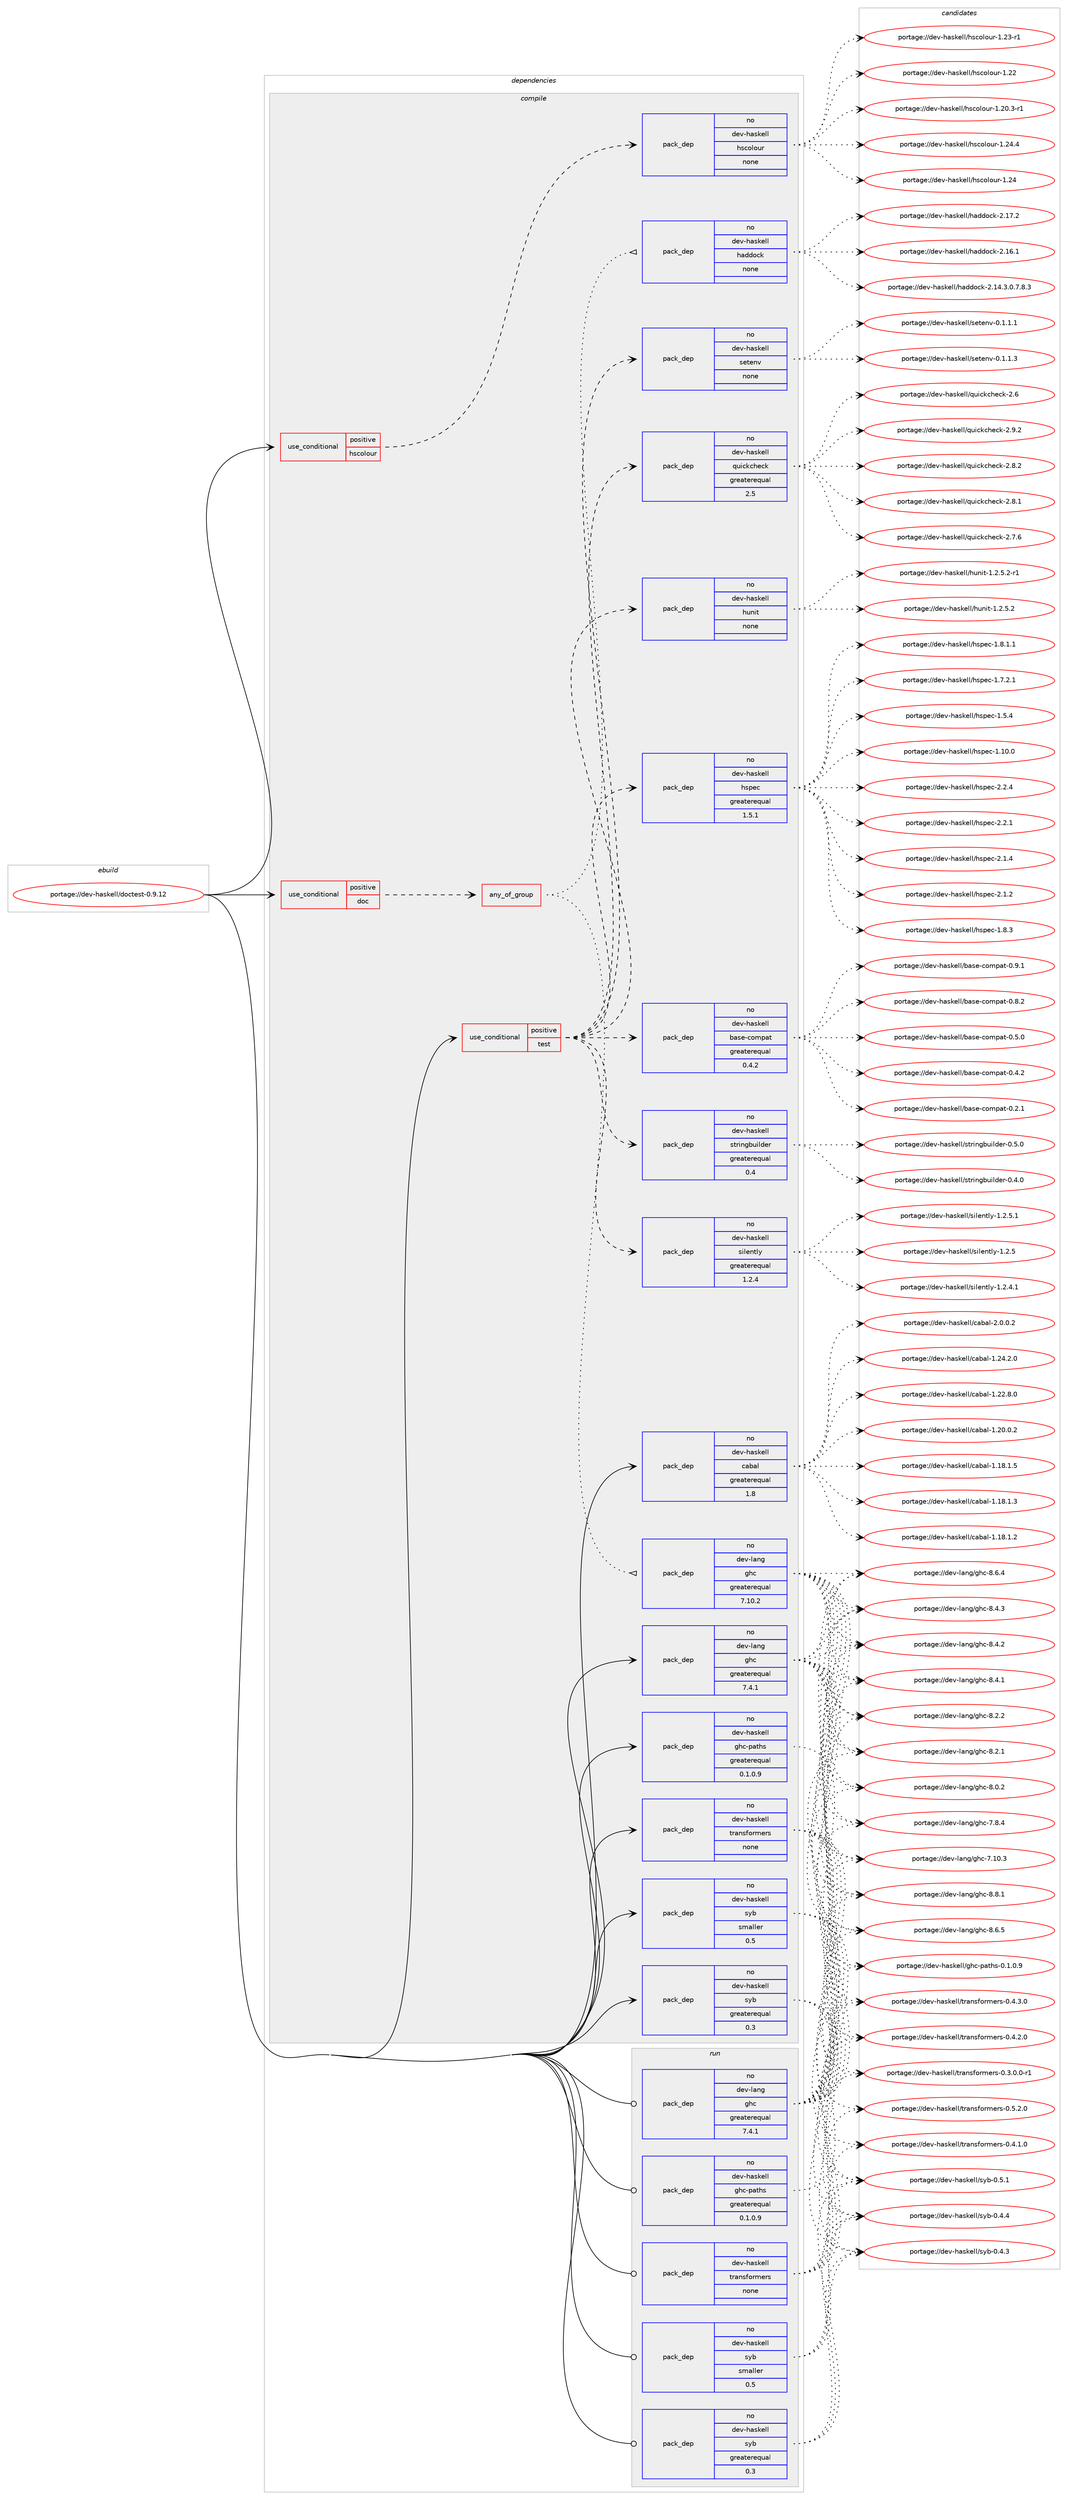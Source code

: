 digraph prolog {

# *************
# Graph options
# *************

newrank=true;
concentrate=true;
compound=true;
graph [rankdir=LR,fontname=Helvetica,fontsize=10,ranksep=1.5];#, ranksep=2.5, nodesep=0.2];
edge  [arrowhead=vee];
node  [fontname=Helvetica,fontsize=10];

# **********
# The ebuild
# **********

subgraph cluster_leftcol {
color=gray;
label=<<i>ebuild</i>>;
id [label="portage://dev-haskell/doctest-0.9.12", color=red, width=4, href="../dev-haskell/doctest-0.9.12.svg"];
}

# ****************
# The dependencies
# ****************

subgraph cluster_midcol {
color=gray;
label=<<i>dependencies</i>>;
subgraph cluster_compile {
fillcolor="#eeeeee";
style=filled;
label=<<i>compile</i>>;
subgraph cond134162 {
dependency564347 [label=<<TABLE BORDER="0" CELLBORDER="1" CELLSPACING="0" CELLPADDING="4"><TR><TD ROWSPAN="3" CELLPADDING="10">use_conditional</TD></TR><TR><TD>positive</TD></TR><TR><TD>doc</TD></TR></TABLE>>, shape=none, color=red];
subgraph any6529 {
dependency564348 [label=<<TABLE BORDER="0" CELLBORDER="1" CELLSPACING="0" CELLPADDING="4"><TR><TD CELLPADDING="10">any_of_group</TD></TR></TABLE>>, shape=none, color=red];subgraph pack423419 {
dependency564349 [label=<<TABLE BORDER="0" CELLBORDER="1" CELLSPACING="0" CELLPADDING="4" WIDTH="220"><TR><TD ROWSPAN="6" CELLPADDING="30">pack_dep</TD></TR><TR><TD WIDTH="110">no</TD></TR><TR><TD>dev-haskell</TD></TR><TR><TD>haddock</TD></TR><TR><TD>none</TD></TR><TR><TD></TD></TR></TABLE>>, shape=none, color=blue];
}
dependency564348:e -> dependency564349:w [weight=20,style="dotted",arrowhead="oinv"];
subgraph pack423420 {
dependency564350 [label=<<TABLE BORDER="0" CELLBORDER="1" CELLSPACING="0" CELLPADDING="4" WIDTH="220"><TR><TD ROWSPAN="6" CELLPADDING="30">pack_dep</TD></TR><TR><TD WIDTH="110">no</TD></TR><TR><TD>dev-lang</TD></TR><TR><TD>ghc</TD></TR><TR><TD>greaterequal</TD></TR><TR><TD>7.10.2</TD></TR></TABLE>>, shape=none, color=blue];
}
dependency564348:e -> dependency564350:w [weight=20,style="dotted",arrowhead="oinv"];
}
dependency564347:e -> dependency564348:w [weight=20,style="dashed",arrowhead="vee"];
}
id:e -> dependency564347:w [weight=20,style="solid",arrowhead="vee"];
subgraph cond134163 {
dependency564351 [label=<<TABLE BORDER="0" CELLBORDER="1" CELLSPACING="0" CELLPADDING="4"><TR><TD ROWSPAN="3" CELLPADDING="10">use_conditional</TD></TR><TR><TD>positive</TD></TR><TR><TD>hscolour</TD></TR></TABLE>>, shape=none, color=red];
subgraph pack423421 {
dependency564352 [label=<<TABLE BORDER="0" CELLBORDER="1" CELLSPACING="0" CELLPADDING="4" WIDTH="220"><TR><TD ROWSPAN="6" CELLPADDING="30">pack_dep</TD></TR><TR><TD WIDTH="110">no</TD></TR><TR><TD>dev-haskell</TD></TR><TR><TD>hscolour</TD></TR><TR><TD>none</TD></TR><TR><TD></TD></TR></TABLE>>, shape=none, color=blue];
}
dependency564351:e -> dependency564352:w [weight=20,style="dashed",arrowhead="vee"];
}
id:e -> dependency564351:w [weight=20,style="solid",arrowhead="vee"];
subgraph cond134164 {
dependency564353 [label=<<TABLE BORDER="0" CELLBORDER="1" CELLSPACING="0" CELLPADDING="4"><TR><TD ROWSPAN="3" CELLPADDING="10">use_conditional</TD></TR><TR><TD>positive</TD></TR><TR><TD>test</TD></TR></TABLE>>, shape=none, color=red];
subgraph pack423422 {
dependency564354 [label=<<TABLE BORDER="0" CELLBORDER="1" CELLSPACING="0" CELLPADDING="4" WIDTH="220"><TR><TD ROWSPAN="6" CELLPADDING="30">pack_dep</TD></TR><TR><TD WIDTH="110">no</TD></TR><TR><TD>dev-haskell</TD></TR><TR><TD>base-compat</TD></TR><TR><TD>greaterequal</TD></TR><TR><TD>0.4.2</TD></TR></TABLE>>, shape=none, color=blue];
}
dependency564353:e -> dependency564354:w [weight=20,style="dashed",arrowhead="vee"];
subgraph pack423423 {
dependency564355 [label=<<TABLE BORDER="0" CELLBORDER="1" CELLSPACING="0" CELLPADDING="4" WIDTH="220"><TR><TD ROWSPAN="6" CELLPADDING="30">pack_dep</TD></TR><TR><TD WIDTH="110">no</TD></TR><TR><TD>dev-haskell</TD></TR><TR><TD>hspec</TD></TR><TR><TD>greaterequal</TD></TR><TR><TD>1.5.1</TD></TR></TABLE>>, shape=none, color=blue];
}
dependency564353:e -> dependency564355:w [weight=20,style="dashed",arrowhead="vee"];
subgraph pack423424 {
dependency564356 [label=<<TABLE BORDER="0" CELLBORDER="1" CELLSPACING="0" CELLPADDING="4" WIDTH="220"><TR><TD ROWSPAN="6" CELLPADDING="30">pack_dep</TD></TR><TR><TD WIDTH="110">no</TD></TR><TR><TD>dev-haskell</TD></TR><TR><TD>hunit</TD></TR><TR><TD>none</TD></TR><TR><TD></TD></TR></TABLE>>, shape=none, color=blue];
}
dependency564353:e -> dependency564356:w [weight=20,style="dashed",arrowhead="vee"];
subgraph pack423425 {
dependency564357 [label=<<TABLE BORDER="0" CELLBORDER="1" CELLSPACING="0" CELLPADDING="4" WIDTH="220"><TR><TD ROWSPAN="6" CELLPADDING="30">pack_dep</TD></TR><TR><TD WIDTH="110">no</TD></TR><TR><TD>dev-haskell</TD></TR><TR><TD>quickcheck</TD></TR><TR><TD>greaterequal</TD></TR><TR><TD>2.5</TD></TR></TABLE>>, shape=none, color=blue];
}
dependency564353:e -> dependency564357:w [weight=20,style="dashed",arrowhead="vee"];
subgraph pack423426 {
dependency564358 [label=<<TABLE BORDER="0" CELLBORDER="1" CELLSPACING="0" CELLPADDING="4" WIDTH="220"><TR><TD ROWSPAN="6" CELLPADDING="30">pack_dep</TD></TR><TR><TD WIDTH="110">no</TD></TR><TR><TD>dev-haskell</TD></TR><TR><TD>setenv</TD></TR><TR><TD>none</TD></TR><TR><TD></TD></TR></TABLE>>, shape=none, color=blue];
}
dependency564353:e -> dependency564358:w [weight=20,style="dashed",arrowhead="vee"];
subgraph pack423427 {
dependency564359 [label=<<TABLE BORDER="0" CELLBORDER="1" CELLSPACING="0" CELLPADDING="4" WIDTH="220"><TR><TD ROWSPAN="6" CELLPADDING="30">pack_dep</TD></TR><TR><TD WIDTH="110">no</TD></TR><TR><TD>dev-haskell</TD></TR><TR><TD>silently</TD></TR><TR><TD>greaterequal</TD></TR><TR><TD>1.2.4</TD></TR></TABLE>>, shape=none, color=blue];
}
dependency564353:e -> dependency564359:w [weight=20,style="dashed",arrowhead="vee"];
subgraph pack423428 {
dependency564360 [label=<<TABLE BORDER="0" CELLBORDER="1" CELLSPACING="0" CELLPADDING="4" WIDTH="220"><TR><TD ROWSPAN="6" CELLPADDING="30">pack_dep</TD></TR><TR><TD WIDTH="110">no</TD></TR><TR><TD>dev-haskell</TD></TR><TR><TD>stringbuilder</TD></TR><TR><TD>greaterequal</TD></TR><TR><TD>0.4</TD></TR></TABLE>>, shape=none, color=blue];
}
dependency564353:e -> dependency564360:w [weight=20,style="dashed",arrowhead="vee"];
}
id:e -> dependency564353:w [weight=20,style="solid",arrowhead="vee"];
subgraph pack423429 {
dependency564361 [label=<<TABLE BORDER="0" CELLBORDER="1" CELLSPACING="0" CELLPADDING="4" WIDTH="220"><TR><TD ROWSPAN="6" CELLPADDING="30">pack_dep</TD></TR><TR><TD WIDTH="110">no</TD></TR><TR><TD>dev-haskell</TD></TR><TR><TD>cabal</TD></TR><TR><TD>greaterequal</TD></TR><TR><TD>1.8</TD></TR></TABLE>>, shape=none, color=blue];
}
id:e -> dependency564361:w [weight=20,style="solid",arrowhead="vee"];
subgraph pack423430 {
dependency564362 [label=<<TABLE BORDER="0" CELLBORDER="1" CELLSPACING="0" CELLPADDING="4" WIDTH="220"><TR><TD ROWSPAN="6" CELLPADDING="30">pack_dep</TD></TR><TR><TD WIDTH="110">no</TD></TR><TR><TD>dev-haskell</TD></TR><TR><TD>ghc-paths</TD></TR><TR><TD>greaterequal</TD></TR><TR><TD>0.1.0.9</TD></TR></TABLE>>, shape=none, color=blue];
}
id:e -> dependency564362:w [weight=20,style="solid",arrowhead="vee"];
subgraph pack423431 {
dependency564363 [label=<<TABLE BORDER="0" CELLBORDER="1" CELLSPACING="0" CELLPADDING="4" WIDTH="220"><TR><TD ROWSPAN="6" CELLPADDING="30">pack_dep</TD></TR><TR><TD WIDTH="110">no</TD></TR><TR><TD>dev-haskell</TD></TR><TR><TD>syb</TD></TR><TR><TD>greaterequal</TD></TR><TR><TD>0.3</TD></TR></TABLE>>, shape=none, color=blue];
}
id:e -> dependency564363:w [weight=20,style="solid",arrowhead="vee"];
subgraph pack423432 {
dependency564364 [label=<<TABLE BORDER="0" CELLBORDER="1" CELLSPACING="0" CELLPADDING="4" WIDTH="220"><TR><TD ROWSPAN="6" CELLPADDING="30">pack_dep</TD></TR><TR><TD WIDTH="110">no</TD></TR><TR><TD>dev-haskell</TD></TR><TR><TD>syb</TD></TR><TR><TD>smaller</TD></TR><TR><TD>0.5</TD></TR></TABLE>>, shape=none, color=blue];
}
id:e -> dependency564364:w [weight=20,style="solid",arrowhead="vee"];
subgraph pack423433 {
dependency564365 [label=<<TABLE BORDER="0" CELLBORDER="1" CELLSPACING="0" CELLPADDING="4" WIDTH="220"><TR><TD ROWSPAN="6" CELLPADDING="30">pack_dep</TD></TR><TR><TD WIDTH="110">no</TD></TR><TR><TD>dev-haskell</TD></TR><TR><TD>transformers</TD></TR><TR><TD>none</TD></TR><TR><TD></TD></TR></TABLE>>, shape=none, color=blue];
}
id:e -> dependency564365:w [weight=20,style="solid",arrowhead="vee"];
subgraph pack423434 {
dependency564366 [label=<<TABLE BORDER="0" CELLBORDER="1" CELLSPACING="0" CELLPADDING="4" WIDTH="220"><TR><TD ROWSPAN="6" CELLPADDING="30">pack_dep</TD></TR><TR><TD WIDTH="110">no</TD></TR><TR><TD>dev-lang</TD></TR><TR><TD>ghc</TD></TR><TR><TD>greaterequal</TD></TR><TR><TD>7.4.1</TD></TR></TABLE>>, shape=none, color=blue];
}
id:e -> dependency564366:w [weight=20,style="solid",arrowhead="vee"];
}
subgraph cluster_compileandrun {
fillcolor="#eeeeee";
style=filled;
label=<<i>compile and run</i>>;
}
subgraph cluster_run {
fillcolor="#eeeeee";
style=filled;
label=<<i>run</i>>;
subgraph pack423435 {
dependency564367 [label=<<TABLE BORDER="0" CELLBORDER="1" CELLSPACING="0" CELLPADDING="4" WIDTH="220"><TR><TD ROWSPAN="6" CELLPADDING="30">pack_dep</TD></TR><TR><TD WIDTH="110">no</TD></TR><TR><TD>dev-haskell</TD></TR><TR><TD>ghc-paths</TD></TR><TR><TD>greaterequal</TD></TR><TR><TD>0.1.0.9</TD></TR></TABLE>>, shape=none, color=blue];
}
id:e -> dependency564367:w [weight=20,style="solid",arrowhead="odot"];
subgraph pack423436 {
dependency564368 [label=<<TABLE BORDER="0" CELLBORDER="1" CELLSPACING="0" CELLPADDING="4" WIDTH="220"><TR><TD ROWSPAN="6" CELLPADDING="30">pack_dep</TD></TR><TR><TD WIDTH="110">no</TD></TR><TR><TD>dev-haskell</TD></TR><TR><TD>syb</TD></TR><TR><TD>greaterequal</TD></TR><TR><TD>0.3</TD></TR></TABLE>>, shape=none, color=blue];
}
id:e -> dependency564368:w [weight=20,style="solid",arrowhead="odot"];
subgraph pack423437 {
dependency564369 [label=<<TABLE BORDER="0" CELLBORDER="1" CELLSPACING="0" CELLPADDING="4" WIDTH="220"><TR><TD ROWSPAN="6" CELLPADDING="30">pack_dep</TD></TR><TR><TD WIDTH="110">no</TD></TR><TR><TD>dev-haskell</TD></TR><TR><TD>syb</TD></TR><TR><TD>smaller</TD></TR><TR><TD>0.5</TD></TR></TABLE>>, shape=none, color=blue];
}
id:e -> dependency564369:w [weight=20,style="solid",arrowhead="odot"];
subgraph pack423438 {
dependency564370 [label=<<TABLE BORDER="0" CELLBORDER="1" CELLSPACING="0" CELLPADDING="4" WIDTH="220"><TR><TD ROWSPAN="6" CELLPADDING="30">pack_dep</TD></TR><TR><TD WIDTH="110">no</TD></TR><TR><TD>dev-haskell</TD></TR><TR><TD>transformers</TD></TR><TR><TD>none</TD></TR><TR><TD></TD></TR></TABLE>>, shape=none, color=blue];
}
id:e -> dependency564370:w [weight=20,style="solid",arrowhead="odot"];
subgraph pack423439 {
dependency564371 [label=<<TABLE BORDER="0" CELLBORDER="1" CELLSPACING="0" CELLPADDING="4" WIDTH="220"><TR><TD ROWSPAN="6" CELLPADDING="30">pack_dep</TD></TR><TR><TD WIDTH="110">no</TD></TR><TR><TD>dev-lang</TD></TR><TR><TD>ghc</TD></TR><TR><TD>greaterequal</TD></TR><TR><TD>7.4.1</TD></TR></TABLE>>, shape=none, color=blue];
}
id:e -> dependency564371:w [weight=20,style="solid",arrowhead="odot"];
}
}

# **************
# The candidates
# **************

subgraph cluster_choices {
rank=same;
color=gray;
label=<<i>candidates</i>>;

subgraph choice423419 {
color=black;
nodesep=1;
choice100101118451049711510710110810847104971001001119910745504649554650 [label="portage://dev-haskell/haddock-2.17.2", color=red, width=4,href="../dev-haskell/haddock-2.17.2.svg"];
choice100101118451049711510710110810847104971001001119910745504649544649 [label="portage://dev-haskell/haddock-2.16.1", color=red, width=4,href="../dev-haskell/haddock-2.16.1.svg"];
choice1001011184510497115107101108108471049710010011199107455046495246514648465546564651 [label="portage://dev-haskell/haddock-2.14.3.0.7.8.3", color=red, width=4,href="../dev-haskell/haddock-2.14.3.0.7.8.3.svg"];
dependency564349:e -> choice100101118451049711510710110810847104971001001119910745504649554650:w [style=dotted,weight="100"];
dependency564349:e -> choice100101118451049711510710110810847104971001001119910745504649544649:w [style=dotted,weight="100"];
dependency564349:e -> choice1001011184510497115107101108108471049710010011199107455046495246514648465546564651:w [style=dotted,weight="100"];
}
subgraph choice423420 {
color=black;
nodesep=1;
choice10010111845108971101034710310499455646564649 [label="portage://dev-lang/ghc-8.8.1", color=red, width=4,href="../dev-lang/ghc-8.8.1.svg"];
choice10010111845108971101034710310499455646544653 [label="portage://dev-lang/ghc-8.6.5", color=red, width=4,href="../dev-lang/ghc-8.6.5.svg"];
choice10010111845108971101034710310499455646544652 [label="portage://dev-lang/ghc-8.6.4", color=red, width=4,href="../dev-lang/ghc-8.6.4.svg"];
choice10010111845108971101034710310499455646524651 [label="portage://dev-lang/ghc-8.4.3", color=red, width=4,href="../dev-lang/ghc-8.4.3.svg"];
choice10010111845108971101034710310499455646524650 [label="portage://dev-lang/ghc-8.4.2", color=red, width=4,href="../dev-lang/ghc-8.4.2.svg"];
choice10010111845108971101034710310499455646524649 [label="portage://dev-lang/ghc-8.4.1", color=red, width=4,href="../dev-lang/ghc-8.4.1.svg"];
choice10010111845108971101034710310499455646504650 [label="portage://dev-lang/ghc-8.2.2", color=red, width=4,href="../dev-lang/ghc-8.2.2.svg"];
choice10010111845108971101034710310499455646504649 [label="portage://dev-lang/ghc-8.2.1", color=red, width=4,href="../dev-lang/ghc-8.2.1.svg"];
choice10010111845108971101034710310499455646484650 [label="portage://dev-lang/ghc-8.0.2", color=red, width=4,href="../dev-lang/ghc-8.0.2.svg"];
choice10010111845108971101034710310499455546564652 [label="portage://dev-lang/ghc-7.8.4", color=red, width=4,href="../dev-lang/ghc-7.8.4.svg"];
choice1001011184510897110103471031049945554649484651 [label="portage://dev-lang/ghc-7.10.3", color=red, width=4,href="../dev-lang/ghc-7.10.3.svg"];
dependency564350:e -> choice10010111845108971101034710310499455646564649:w [style=dotted,weight="100"];
dependency564350:e -> choice10010111845108971101034710310499455646544653:w [style=dotted,weight="100"];
dependency564350:e -> choice10010111845108971101034710310499455646544652:w [style=dotted,weight="100"];
dependency564350:e -> choice10010111845108971101034710310499455646524651:w [style=dotted,weight="100"];
dependency564350:e -> choice10010111845108971101034710310499455646524650:w [style=dotted,weight="100"];
dependency564350:e -> choice10010111845108971101034710310499455646524649:w [style=dotted,weight="100"];
dependency564350:e -> choice10010111845108971101034710310499455646504650:w [style=dotted,weight="100"];
dependency564350:e -> choice10010111845108971101034710310499455646504649:w [style=dotted,weight="100"];
dependency564350:e -> choice10010111845108971101034710310499455646484650:w [style=dotted,weight="100"];
dependency564350:e -> choice10010111845108971101034710310499455546564652:w [style=dotted,weight="100"];
dependency564350:e -> choice1001011184510897110103471031049945554649484651:w [style=dotted,weight="100"];
}
subgraph choice423421 {
color=black;
nodesep=1;
choice1001011184510497115107101108108471041159911110811111711445494650524652 [label="portage://dev-haskell/hscolour-1.24.4", color=red, width=4,href="../dev-haskell/hscolour-1.24.4.svg"];
choice100101118451049711510710110810847104115991111081111171144549465052 [label="portage://dev-haskell/hscolour-1.24", color=red, width=4,href="../dev-haskell/hscolour-1.24.svg"];
choice1001011184510497115107101108108471041159911110811111711445494650514511449 [label="portage://dev-haskell/hscolour-1.23-r1", color=red, width=4,href="../dev-haskell/hscolour-1.23-r1.svg"];
choice100101118451049711510710110810847104115991111081111171144549465050 [label="portage://dev-haskell/hscolour-1.22", color=red, width=4,href="../dev-haskell/hscolour-1.22.svg"];
choice10010111845104971151071011081084710411599111108111117114454946504846514511449 [label="portage://dev-haskell/hscolour-1.20.3-r1", color=red, width=4,href="../dev-haskell/hscolour-1.20.3-r1.svg"];
dependency564352:e -> choice1001011184510497115107101108108471041159911110811111711445494650524652:w [style=dotted,weight="100"];
dependency564352:e -> choice100101118451049711510710110810847104115991111081111171144549465052:w [style=dotted,weight="100"];
dependency564352:e -> choice1001011184510497115107101108108471041159911110811111711445494650514511449:w [style=dotted,weight="100"];
dependency564352:e -> choice100101118451049711510710110810847104115991111081111171144549465050:w [style=dotted,weight="100"];
dependency564352:e -> choice10010111845104971151071011081084710411599111108111117114454946504846514511449:w [style=dotted,weight="100"];
}
subgraph choice423422 {
color=black;
nodesep=1;
choice1001011184510497115107101108108479897115101459911110911297116454846574649 [label="portage://dev-haskell/base-compat-0.9.1", color=red, width=4,href="../dev-haskell/base-compat-0.9.1.svg"];
choice1001011184510497115107101108108479897115101459911110911297116454846564650 [label="portage://dev-haskell/base-compat-0.8.2", color=red, width=4,href="../dev-haskell/base-compat-0.8.2.svg"];
choice1001011184510497115107101108108479897115101459911110911297116454846534648 [label="portage://dev-haskell/base-compat-0.5.0", color=red, width=4,href="../dev-haskell/base-compat-0.5.0.svg"];
choice1001011184510497115107101108108479897115101459911110911297116454846524650 [label="portage://dev-haskell/base-compat-0.4.2", color=red, width=4,href="../dev-haskell/base-compat-0.4.2.svg"];
choice1001011184510497115107101108108479897115101459911110911297116454846504649 [label="portage://dev-haskell/base-compat-0.2.1", color=red, width=4,href="../dev-haskell/base-compat-0.2.1.svg"];
dependency564354:e -> choice1001011184510497115107101108108479897115101459911110911297116454846574649:w [style=dotted,weight="100"];
dependency564354:e -> choice1001011184510497115107101108108479897115101459911110911297116454846564650:w [style=dotted,weight="100"];
dependency564354:e -> choice1001011184510497115107101108108479897115101459911110911297116454846534648:w [style=dotted,weight="100"];
dependency564354:e -> choice1001011184510497115107101108108479897115101459911110911297116454846524650:w [style=dotted,weight="100"];
dependency564354:e -> choice1001011184510497115107101108108479897115101459911110911297116454846504649:w [style=dotted,weight="100"];
}
subgraph choice423423 {
color=black;
nodesep=1;
choice10010111845104971151071011081084710411511210199455046504652 [label="portage://dev-haskell/hspec-2.2.4", color=red, width=4,href="../dev-haskell/hspec-2.2.4.svg"];
choice10010111845104971151071011081084710411511210199455046504649 [label="portage://dev-haskell/hspec-2.2.1", color=red, width=4,href="../dev-haskell/hspec-2.2.1.svg"];
choice10010111845104971151071011081084710411511210199455046494652 [label="portage://dev-haskell/hspec-2.1.4", color=red, width=4,href="../dev-haskell/hspec-2.1.4.svg"];
choice10010111845104971151071011081084710411511210199455046494650 [label="portage://dev-haskell/hspec-2.1.2", color=red, width=4,href="../dev-haskell/hspec-2.1.2.svg"];
choice10010111845104971151071011081084710411511210199454946564651 [label="portage://dev-haskell/hspec-1.8.3", color=red, width=4,href="../dev-haskell/hspec-1.8.3.svg"];
choice100101118451049711510710110810847104115112101994549465646494649 [label="portage://dev-haskell/hspec-1.8.1.1", color=red, width=4,href="../dev-haskell/hspec-1.8.1.1.svg"];
choice100101118451049711510710110810847104115112101994549465546504649 [label="portage://dev-haskell/hspec-1.7.2.1", color=red, width=4,href="../dev-haskell/hspec-1.7.2.1.svg"];
choice10010111845104971151071011081084710411511210199454946534652 [label="portage://dev-haskell/hspec-1.5.4", color=red, width=4,href="../dev-haskell/hspec-1.5.4.svg"];
choice1001011184510497115107101108108471041151121019945494649484648 [label="portage://dev-haskell/hspec-1.10.0", color=red, width=4,href="../dev-haskell/hspec-1.10.0.svg"];
dependency564355:e -> choice10010111845104971151071011081084710411511210199455046504652:w [style=dotted,weight="100"];
dependency564355:e -> choice10010111845104971151071011081084710411511210199455046504649:w [style=dotted,weight="100"];
dependency564355:e -> choice10010111845104971151071011081084710411511210199455046494652:w [style=dotted,weight="100"];
dependency564355:e -> choice10010111845104971151071011081084710411511210199455046494650:w [style=dotted,weight="100"];
dependency564355:e -> choice10010111845104971151071011081084710411511210199454946564651:w [style=dotted,weight="100"];
dependency564355:e -> choice100101118451049711510710110810847104115112101994549465646494649:w [style=dotted,weight="100"];
dependency564355:e -> choice100101118451049711510710110810847104115112101994549465546504649:w [style=dotted,weight="100"];
dependency564355:e -> choice10010111845104971151071011081084710411511210199454946534652:w [style=dotted,weight="100"];
dependency564355:e -> choice1001011184510497115107101108108471041151121019945494649484648:w [style=dotted,weight="100"];
}
subgraph choice423424 {
color=black;
nodesep=1;
choice10010111845104971151071011081084710411711010511645494650465346504511449 [label="portage://dev-haskell/hunit-1.2.5.2-r1", color=red, width=4,href="../dev-haskell/hunit-1.2.5.2-r1.svg"];
choice1001011184510497115107101108108471041171101051164549465046534650 [label="portage://dev-haskell/hunit-1.2.5.2", color=red, width=4,href="../dev-haskell/hunit-1.2.5.2.svg"];
dependency564356:e -> choice10010111845104971151071011081084710411711010511645494650465346504511449:w [style=dotted,weight="100"];
dependency564356:e -> choice1001011184510497115107101108108471041171101051164549465046534650:w [style=dotted,weight="100"];
}
subgraph choice423425 {
color=black;
nodesep=1;
choice100101118451049711510710110810847113117105991079910410199107455046574650 [label="portage://dev-haskell/quickcheck-2.9.2", color=red, width=4,href="../dev-haskell/quickcheck-2.9.2.svg"];
choice100101118451049711510710110810847113117105991079910410199107455046564650 [label="portage://dev-haskell/quickcheck-2.8.2", color=red, width=4,href="../dev-haskell/quickcheck-2.8.2.svg"];
choice100101118451049711510710110810847113117105991079910410199107455046564649 [label="portage://dev-haskell/quickcheck-2.8.1", color=red, width=4,href="../dev-haskell/quickcheck-2.8.1.svg"];
choice100101118451049711510710110810847113117105991079910410199107455046554654 [label="portage://dev-haskell/quickcheck-2.7.6", color=red, width=4,href="../dev-haskell/quickcheck-2.7.6.svg"];
choice10010111845104971151071011081084711311710599107991041019910745504654 [label="portage://dev-haskell/quickcheck-2.6", color=red, width=4,href="../dev-haskell/quickcheck-2.6.svg"];
dependency564357:e -> choice100101118451049711510710110810847113117105991079910410199107455046574650:w [style=dotted,weight="100"];
dependency564357:e -> choice100101118451049711510710110810847113117105991079910410199107455046564650:w [style=dotted,weight="100"];
dependency564357:e -> choice100101118451049711510710110810847113117105991079910410199107455046564649:w [style=dotted,weight="100"];
dependency564357:e -> choice100101118451049711510710110810847113117105991079910410199107455046554654:w [style=dotted,weight="100"];
dependency564357:e -> choice10010111845104971151071011081084711311710599107991041019910745504654:w [style=dotted,weight="100"];
}
subgraph choice423426 {
color=black;
nodesep=1;
choice1001011184510497115107101108108471151011161011101184548464946494651 [label="portage://dev-haskell/setenv-0.1.1.3", color=red, width=4,href="../dev-haskell/setenv-0.1.1.3.svg"];
choice1001011184510497115107101108108471151011161011101184548464946494649 [label="portage://dev-haskell/setenv-0.1.1.1", color=red, width=4,href="../dev-haskell/setenv-0.1.1.1.svg"];
dependency564358:e -> choice1001011184510497115107101108108471151011161011101184548464946494651:w [style=dotted,weight="100"];
dependency564358:e -> choice1001011184510497115107101108108471151011161011101184548464946494649:w [style=dotted,weight="100"];
}
subgraph choice423427 {
color=black;
nodesep=1;
choice1001011184510497115107101108108471151051081011101161081214549465046534649 [label="portage://dev-haskell/silently-1.2.5.1", color=red, width=4,href="../dev-haskell/silently-1.2.5.1.svg"];
choice100101118451049711510710110810847115105108101110116108121454946504653 [label="portage://dev-haskell/silently-1.2.5", color=red, width=4,href="../dev-haskell/silently-1.2.5.svg"];
choice1001011184510497115107101108108471151051081011101161081214549465046524649 [label="portage://dev-haskell/silently-1.2.4.1", color=red, width=4,href="../dev-haskell/silently-1.2.4.1.svg"];
dependency564359:e -> choice1001011184510497115107101108108471151051081011101161081214549465046534649:w [style=dotted,weight="100"];
dependency564359:e -> choice100101118451049711510710110810847115105108101110116108121454946504653:w [style=dotted,weight="100"];
dependency564359:e -> choice1001011184510497115107101108108471151051081011101161081214549465046524649:w [style=dotted,weight="100"];
}
subgraph choice423428 {
color=black;
nodesep=1;
choice10010111845104971151071011081084711511611410511010398117105108100101114454846534648 [label="portage://dev-haskell/stringbuilder-0.5.0", color=red, width=4,href="../dev-haskell/stringbuilder-0.5.0.svg"];
choice10010111845104971151071011081084711511611410511010398117105108100101114454846524648 [label="portage://dev-haskell/stringbuilder-0.4.0", color=red, width=4,href="../dev-haskell/stringbuilder-0.4.0.svg"];
dependency564360:e -> choice10010111845104971151071011081084711511611410511010398117105108100101114454846534648:w [style=dotted,weight="100"];
dependency564360:e -> choice10010111845104971151071011081084711511611410511010398117105108100101114454846524648:w [style=dotted,weight="100"];
}
subgraph choice423429 {
color=black;
nodesep=1;
choice100101118451049711510710110810847999798971084550464846484650 [label="portage://dev-haskell/cabal-2.0.0.2", color=red, width=4,href="../dev-haskell/cabal-2.0.0.2.svg"];
choice10010111845104971151071011081084799979897108454946505246504648 [label="portage://dev-haskell/cabal-1.24.2.0", color=red, width=4,href="../dev-haskell/cabal-1.24.2.0.svg"];
choice10010111845104971151071011081084799979897108454946505046564648 [label="portage://dev-haskell/cabal-1.22.8.0", color=red, width=4,href="../dev-haskell/cabal-1.22.8.0.svg"];
choice10010111845104971151071011081084799979897108454946504846484650 [label="portage://dev-haskell/cabal-1.20.0.2", color=red, width=4,href="../dev-haskell/cabal-1.20.0.2.svg"];
choice10010111845104971151071011081084799979897108454946495646494653 [label="portage://dev-haskell/cabal-1.18.1.5", color=red, width=4,href="../dev-haskell/cabal-1.18.1.5.svg"];
choice10010111845104971151071011081084799979897108454946495646494651 [label="portage://dev-haskell/cabal-1.18.1.3", color=red, width=4,href="../dev-haskell/cabal-1.18.1.3.svg"];
choice10010111845104971151071011081084799979897108454946495646494650 [label="portage://dev-haskell/cabal-1.18.1.2", color=red, width=4,href="../dev-haskell/cabal-1.18.1.2.svg"];
dependency564361:e -> choice100101118451049711510710110810847999798971084550464846484650:w [style=dotted,weight="100"];
dependency564361:e -> choice10010111845104971151071011081084799979897108454946505246504648:w [style=dotted,weight="100"];
dependency564361:e -> choice10010111845104971151071011081084799979897108454946505046564648:w [style=dotted,weight="100"];
dependency564361:e -> choice10010111845104971151071011081084799979897108454946504846484650:w [style=dotted,weight="100"];
dependency564361:e -> choice10010111845104971151071011081084799979897108454946495646494653:w [style=dotted,weight="100"];
dependency564361:e -> choice10010111845104971151071011081084799979897108454946495646494651:w [style=dotted,weight="100"];
dependency564361:e -> choice10010111845104971151071011081084799979897108454946495646494650:w [style=dotted,weight="100"];
}
subgraph choice423430 {
color=black;
nodesep=1;
choice1001011184510497115107101108108471031049945112971161041154548464946484657 [label="portage://dev-haskell/ghc-paths-0.1.0.9", color=red, width=4,href="../dev-haskell/ghc-paths-0.1.0.9.svg"];
dependency564362:e -> choice1001011184510497115107101108108471031049945112971161041154548464946484657:w [style=dotted,weight="100"];
}
subgraph choice423431 {
color=black;
nodesep=1;
choice10010111845104971151071011081084711512198454846534649 [label="portage://dev-haskell/syb-0.5.1", color=red, width=4,href="../dev-haskell/syb-0.5.1.svg"];
choice10010111845104971151071011081084711512198454846524652 [label="portage://dev-haskell/syb-0.4.4", color=red, width=4,href="../dev-haskell/syb-0.4.4.svg"];
choice10010111845104971151071011081084711512198454846524651 [label="portage://dev-haskell/syb-0.4.3", color=red, width=4,href="../dev-haskell/syb-0.4.3.svg"];
dependency564363:e -> choice10010111845104971151071011081084711512198454846534649:w [style=dotted,weight="100"];
dependency564363:e -> choice10010111845104971151071011081084711512198454846524652:w [style=dotted,weight="100"];
dependency564363:e -> choice10010111845104971151071011081084711512198454846524651:w [style=dotted,weight="100"];
}
subgraph choice423432 {
color=black;
nodesep=1;
choice10010111845104971151071011081084711512198454846534649 [label="portage://dev-haskell/syb-0.5.1", color=red, width=4,href="../dev-haskell/syb-0.5.1.svg"];
choice10010111845104971151071011081084711512198454846524652 [label="portage://dev-haskell/syb-0.4.4", color=red, width=4,href="../dev-haskell/syb-0.4.4.svg"];
choice10010111845104971151071011081084711512198454846524651 [label="portage://dev-haskell/syb-0.4.3", color=red, width=4,href="../dev-haskell/syb-0.4.3.svg"];
dependency564364:e -> choice10010111845104971151071011081084711512198454846534649:w [style=dotted,weight="100"];
dependency564364:e -> choice10010111845104971151071011081084711512198454846524652:w [style=dotted,weight="100"];
dependency564364:e -> choice10010111845104971151071011081084711512198454846524651:w [style=dotted,weight="100"];
}
subgraph choice423433 {
color=black;
nodesep=1;
choice100101118451049711510710110810847116114971101151021111141091011141154548465346504648 [label="portage://dev-haskell/transformers-0.5.2.0", color=red, width=4,href="../dev-haskell/transformers-0.5.2.0.svg"];
choice100101118451049711510710110810847116114971101151021111141091011141154548465246514648 [label="portage://dev-haskell/transformers-0.4.3.0", color=red, width=4,href="../dev-haskell/transformers-0.4.3.0.svg"];
choice100101118451049711510710110810847116114971101151021111141091011141154548465246504648 [label="portage://dev-haskell/transformers-0.4.2.0", color=red, width=4,href="../dev-haskell/transformers-0.4.2.0.svg"];
choice100101118451049711510710110810847116114971101151021111141091011141154548465246494648 [label="portage://dev-haskell/transformers-0.4.1.0", color=red, width=4,href="../dev-haskell/transformers-0.4.1.0.svg"];
choice1001011184510497115107101108108471161149711011510211111410910111411545484651464846484511449 [label="portage://dev-haskell/transformers-0.3.0.0-r1", color=red, width=4,href="../dev-haskell/transformers-0.3.0.0-r1.svg"];
dependency564365:e -> choice100101118451049711510710110810847116114971101151021111141091011141154548465346504648:w [style=dotted,weight="100"];
dependency564365:e -> choice100101118451049711510710110810847116114971101151021111141091011141154548465246514648:w [style=dotted,weight="100"];
dependency564365:e -> choice100101118451049711510710110810847116114971101151021111141091011141154548465246504648:w [style=dotted,weight="100"];
dependency564365:e -> choice100101118451049711510710110810847116114971101151021111141091011141154548465246494648:w [style=dotted,weight="100"];
dependency564365:e -> choice1001011184510497115107101108108471161149711011510211111410910111411545484651464846484511449:w [style=dotted,weight="100"];
}
subgraph choice423434 {
color=black;
nodesep=1;
choice10010111845108971101034710310499455646564649 [label="portage://dev-lang/ghc-8.8.1", color=red, width=4,href="../dev-lang/ghc-8.8.1.svg"];
choice10010111845108971101034710310499455646544653 [label="portage://dev-lang/ghc-8.6.5", color=red, width=4,href="../dev-lang/ghc-8.6.5.svg"];
choice10010111845108971101034710310499455646544652 [label="portage://dev-lang/ghc-8.6.4", color=red, width=4,href="../dev-lang/ghc-8.6.4.svg"];
choice10010111845108971101034710310499455646524651 [label="portage://dev-lang/ghc-8.4.3", color=red, width=4,href="../dev-lang/ghc-8.4.3.svg"];
choice10010111845108971101034710310499455646524650 [label="portage://dev-lang/ghc-8.4.2", color=red, width=4,href="../dev-lang/ghc-8.4.2.svg"];
choice10010111845108971101034710310499455646524649 [label="portage://dev-lang/ghc-8.4.1", color=red, width=4,href="../dev-lang/ghc-8.4.1.svg"];
choice10010111845108971101034710310499455646504650 [label="portage://dev-lang/ghc-8.2.2", color=red, width=4,href="../dev-lang/ghc-8.2.2.svg"];
choice10010111845108971101034710310499455646504649 [label="portage://dev-lang/ghc-8.2.1", color=red, width=4,href="../dev-lang/ghc-8.2.1.svg"];
choice10010111845108971101034710310499455646484650 [label="portage://dev-lang/ghc-8.0.2", color=red, width=4,href="../dev-lang/ghc-8.0.2.svg"];
choice10010111845108971101034710310499455546564652 [label="portage://dev-lang/ghc-7.8.4", color=red, width=4,href="../dev-lang/ghc-7.8.4.svg"];
choice1001011184510897110103471031049945554649484651 [label="portage://dev-lang/ghc-7.10.3", color=red, width=4,href="../dev-lang/ghc-7.10.3.svg"];
dependency564366:e -> choice10010111845108971101034710310499455646564649:w [style=dotted,weight="100"];
dependency564366:e -> choice10010111845108971101034710310499455646544653:w [style=dotted,weight="100"];
dependency564366:e -> choice10010111845108971101034710310499455646544652:w [style=dotted,weight="100"];
dependency564366:e -> choice10010111845108971101034710310499455646524651:w [style=dotted,weight="100"];
dependency564366:e -> choice10010111845108971101034710310499455646524650:w [style=dotted,weight="100"];
dependency564366:e -> choice10010111845108971101034710310499455646524649:w [style=dotted,weight="100"];
dependency564366:e -> choice10010111845108971101034710310499455646504650:w [style=dotted,weight="100"];
dependency564366:e -> choice10010111845108971101034710310499455646504649:w [style=dotted,weight="100"];
dependency564366:e -> choice10010111845108971101034710310499455646484650:w [style=dotted,weight="100"];
dependency564366:e -> choice10010111845108971101034710310499455546564652:w [style=dotted,weight="100"];
dependency564366:e -> choice1001011184510897110103471031049945554649484651:w [style=dotted,weight="100"];
}
subgraph choice423435 {
color=black;
nodesep=1;
choice1001011184510497115107101108108471031049945112971161041154548464946484657 [label="portage://dev-haskell/ghc-paths-0.1.0.9", color=red, width=4,href="../dev-haskell/ghc-paths-0.1.0.9.svg"];
dependency564367:e -> choice1001011184510497115107101108108471031049945112971161041154548464946484657:w [style=dotted,weight="100"];
}
subgraph choice423436 {
color=black;
nodesep=1;
choice10010111845104971151071011081084711512198454846534649 [label="portage://dev-haskell/syb-0.5.1", color=red, width=4,href="../dev-haskell/syb-0.5.1.svg"];
choice10010111845104971151071011081084711512198454846524652 [label="portage://dev-haskell/syb-0.4.4", color=red, width=4,href="../dev-haskell/syb-0.4.4.svg"];
choice10010111845104971151071011081084711512198454846524651 [label="portage://dev-haskell/syb-0.4.3", color=red, width=4,href="../dev-haskell/syb-0.4.3.svg"];
dependency564368:e -> choice10010111845104971151071011081084711512198454846534649:w [style=dotted,weight="100"];
dependency564368:e -> choice10010111845104971151071011081084711512198454846524652:w [style=dotted,weight="100"];
dependency564368:e -> choice10010111845104971151071011081084711512198454846524651:w [style=dotted,weight="100"];
}
subgraph choice423437 {
color=black;
nodesep=1;
choice10010111845104971151071011081084711512198454846534649 [label="portage://dev-haskell/syb-0.5.1", color=red, width=4,href="../dev-haskell/syb-0.5.1.svg"];
choice10010111845104971151071011081084711512198454846524652 [label="portage://dev-haskell/syb-0.4.4", color=red, width=4,href="../dev-haskell/syb-0.4.4.svg"];
choice10010111845104971151071011081084711512198454846524651 [label="portage://dev-haskell/syb-0.4.3", color=red, width=4,href="../dev-haskell/syb-0.4.3.svg"];
dependency564369:e -> choice10010111845104971151071011081084711512198454846534649:w [style=dotted,weight="100"];
dependency564369:e -> choice10010111845104971151071011081084711512198454846524652:w [style=dotted,weight="100"];
dependency564369:e -> choice10010111845104971151071011081084711512198454846524651:w [style=dotted,weight="100"];
}
subgraph choice423438 {
color=black;
nodesep=1;
choice100101118451049711510710110810847116114971101151021111141091011141154548465346504648 [label="portage://dev-haskell/transformers-0.5.2.0", color=red, width=4,href="../dev-haskell/transformers-0.5.2.0.svg"];
choice100101118451049711510710110810847116114971101151021111141091011141154548465246514648 [label="portage://dev-haskell/transformers-0.4.3.0", color=red, width=4,href="../dev-haskell/transformers-0.4.3.0.svg"];
choice100101118451049711510710110810847116114971101151021111141091011141154548465246504648 [label="portage://dev-haskell/transformers-0.4.2.0", color=red, width=4,href="../dev-haskell/transformers-0.4.2.0.svg"];
choice100101118451049711510710110810847116114971101151021111141091011141154548465246494648 [label="portage://dev-haskell/transformers-0.4.1.0", color=red, width=4,href="../dev-haskell/transformers-0.4.1.0.svg"];
choice1001011184510497115107101108108471161149711011510211111410910111411545484651464846484511449 [label="portage://dev-haskell/transformers-0.3.0.0-r1", color=red, width=4,href="../dev-haskell/transformers-0.3.0.0-r1.svg"];
dependency564370:e -> choice100101118451049711510710110810847116114971101151021111141091011141154548465346504648:w [style=dotted,weight="100"];
dependency564370:e -> choice100101118451049711510710110810847116114971101151021111141091011141154548465246514648:w [style=dotted,weight="100"];
dependency564370:e -> choice100101118451049711510710110810847116114971101151021111141091011141154548465246504648:w [style=dotted,weight="100"];
dependency564370:e -> choice100101118451049711510710110810847116114971101151021111141091011141154548465246494648:w [style=dotted,weight="100"];
dependency564370:e -> choice1001011184510497115107101108108471161149711011510211111410910111411545484651464846484511449:w [style=dotted,weight="100"];
}
subgraph choice423439 {
color=black;
nodesep=1;
choice10010111845108971101034710310499455646564649 [label="portage://dev-lang/ghc-8.8.1", color=red, width=4,href="../dev-lang/ghc-8.8.1.svg"];
choice10010111845108971101034710310499455646544653 [label="portage://dev-lang/ghc-8.6.5", color=red, width=4,href="../dev-lang/ghc-8.6.5.svg"];
choice10010111845108971101034710310499455646544652 [label="portage://dev-lang/ghc-8.6.4", color=red, width=4,href="../dev-lang/ghc-8.6.4.svg"];
choice10010111845108971101034710310499455646524651 [label="portage://dev-lang/ghc-8.4.3", color=red, width=4,href="../dev-lang/ghc-8.4.3.svg"];
choice10010111845108971101034710310499455646524650 [label="portage://dev-lang/ghc-8.4.2", color=red, width=4,href="../dev-lang/ghc-8.4.2.svg"];
choice10010111845108971101034710310499455646524649 [label="portage://dev-lang/ghc-8.4.1", color=red, width=4,href="../dev-lang/ghc-8.4.1.svg"];
choice10010111845108971101034710310499455646504650 [label="portage://dev-lang/ghc-8.2.2", color=red, width=4,href="../dev-lang/ghc-8.2.2.svg"];
choice10010111845108971101034710310499455646504649 [label="portage://dev-lang/ghc-8.2.1", color=red, width=4,href="../dev-lang/ghc-8.2.1.svg"];
choice10010111845108971101034710310499455646484650 [label="portage://dev-lang/ghc-8.0.2", color=red, width=4,href="../dev-lang/ghc-8.0.2.svg"];
choice10010111845108971101034710310499455546564652 [label="portage://dev-lang/ghc-7.8.4", color=red, width=4,href="../dev-lang/ghc-7.8.4.svg"];
choice1001011184510897110103471031049945554649484651 [label="portage://dev-lang/ghc-7.10.3", color=red, width=4,href="../dev-lang/ghc-7.10.3.svg"];
dependency564371:e -> choice10010111845108971101034710310499455646564649:w [style=dotted,weight="100"];
dependency564371:e -> choice10010111845108971101034710310499455646544653:w [style=dotted,weight="100"];
dependency564371:e -> choice10010111845108971101034710310499455646544652:w [style=dotted,weight="100"];
dependency564371:e -> choice10010111845108971101034710310499455646524651:w [style=dotted,weight="100"];
dependency564371:e -> choice10010111845108971101034710310499455646524650:w [style=dotted,weight="100"];
dependency564371:e -> choice10010111845108971101034710310499455646524649:w [style=dotted,weight="100"];
dependency564371:e -> choice10010111845108971101034710310499455646504650:w [style=dotted,weight="100"];
dependency564371:e -> choice10010111845108971101034710310499455646504649:w [style=dotted,weight="100"];
dependency564371:e -> choice10010111845108971101034710310499455646484650:w [style=dotted,weight="100"];
dependency564371:e -> choice10010111845108971101034710310499455546564652:w [style=dotted,weight="100"];
dependency564371:e -> choice1001011184510897110103471031049945554649484651:w [style=dotted,weight="100"];
}
}

}
